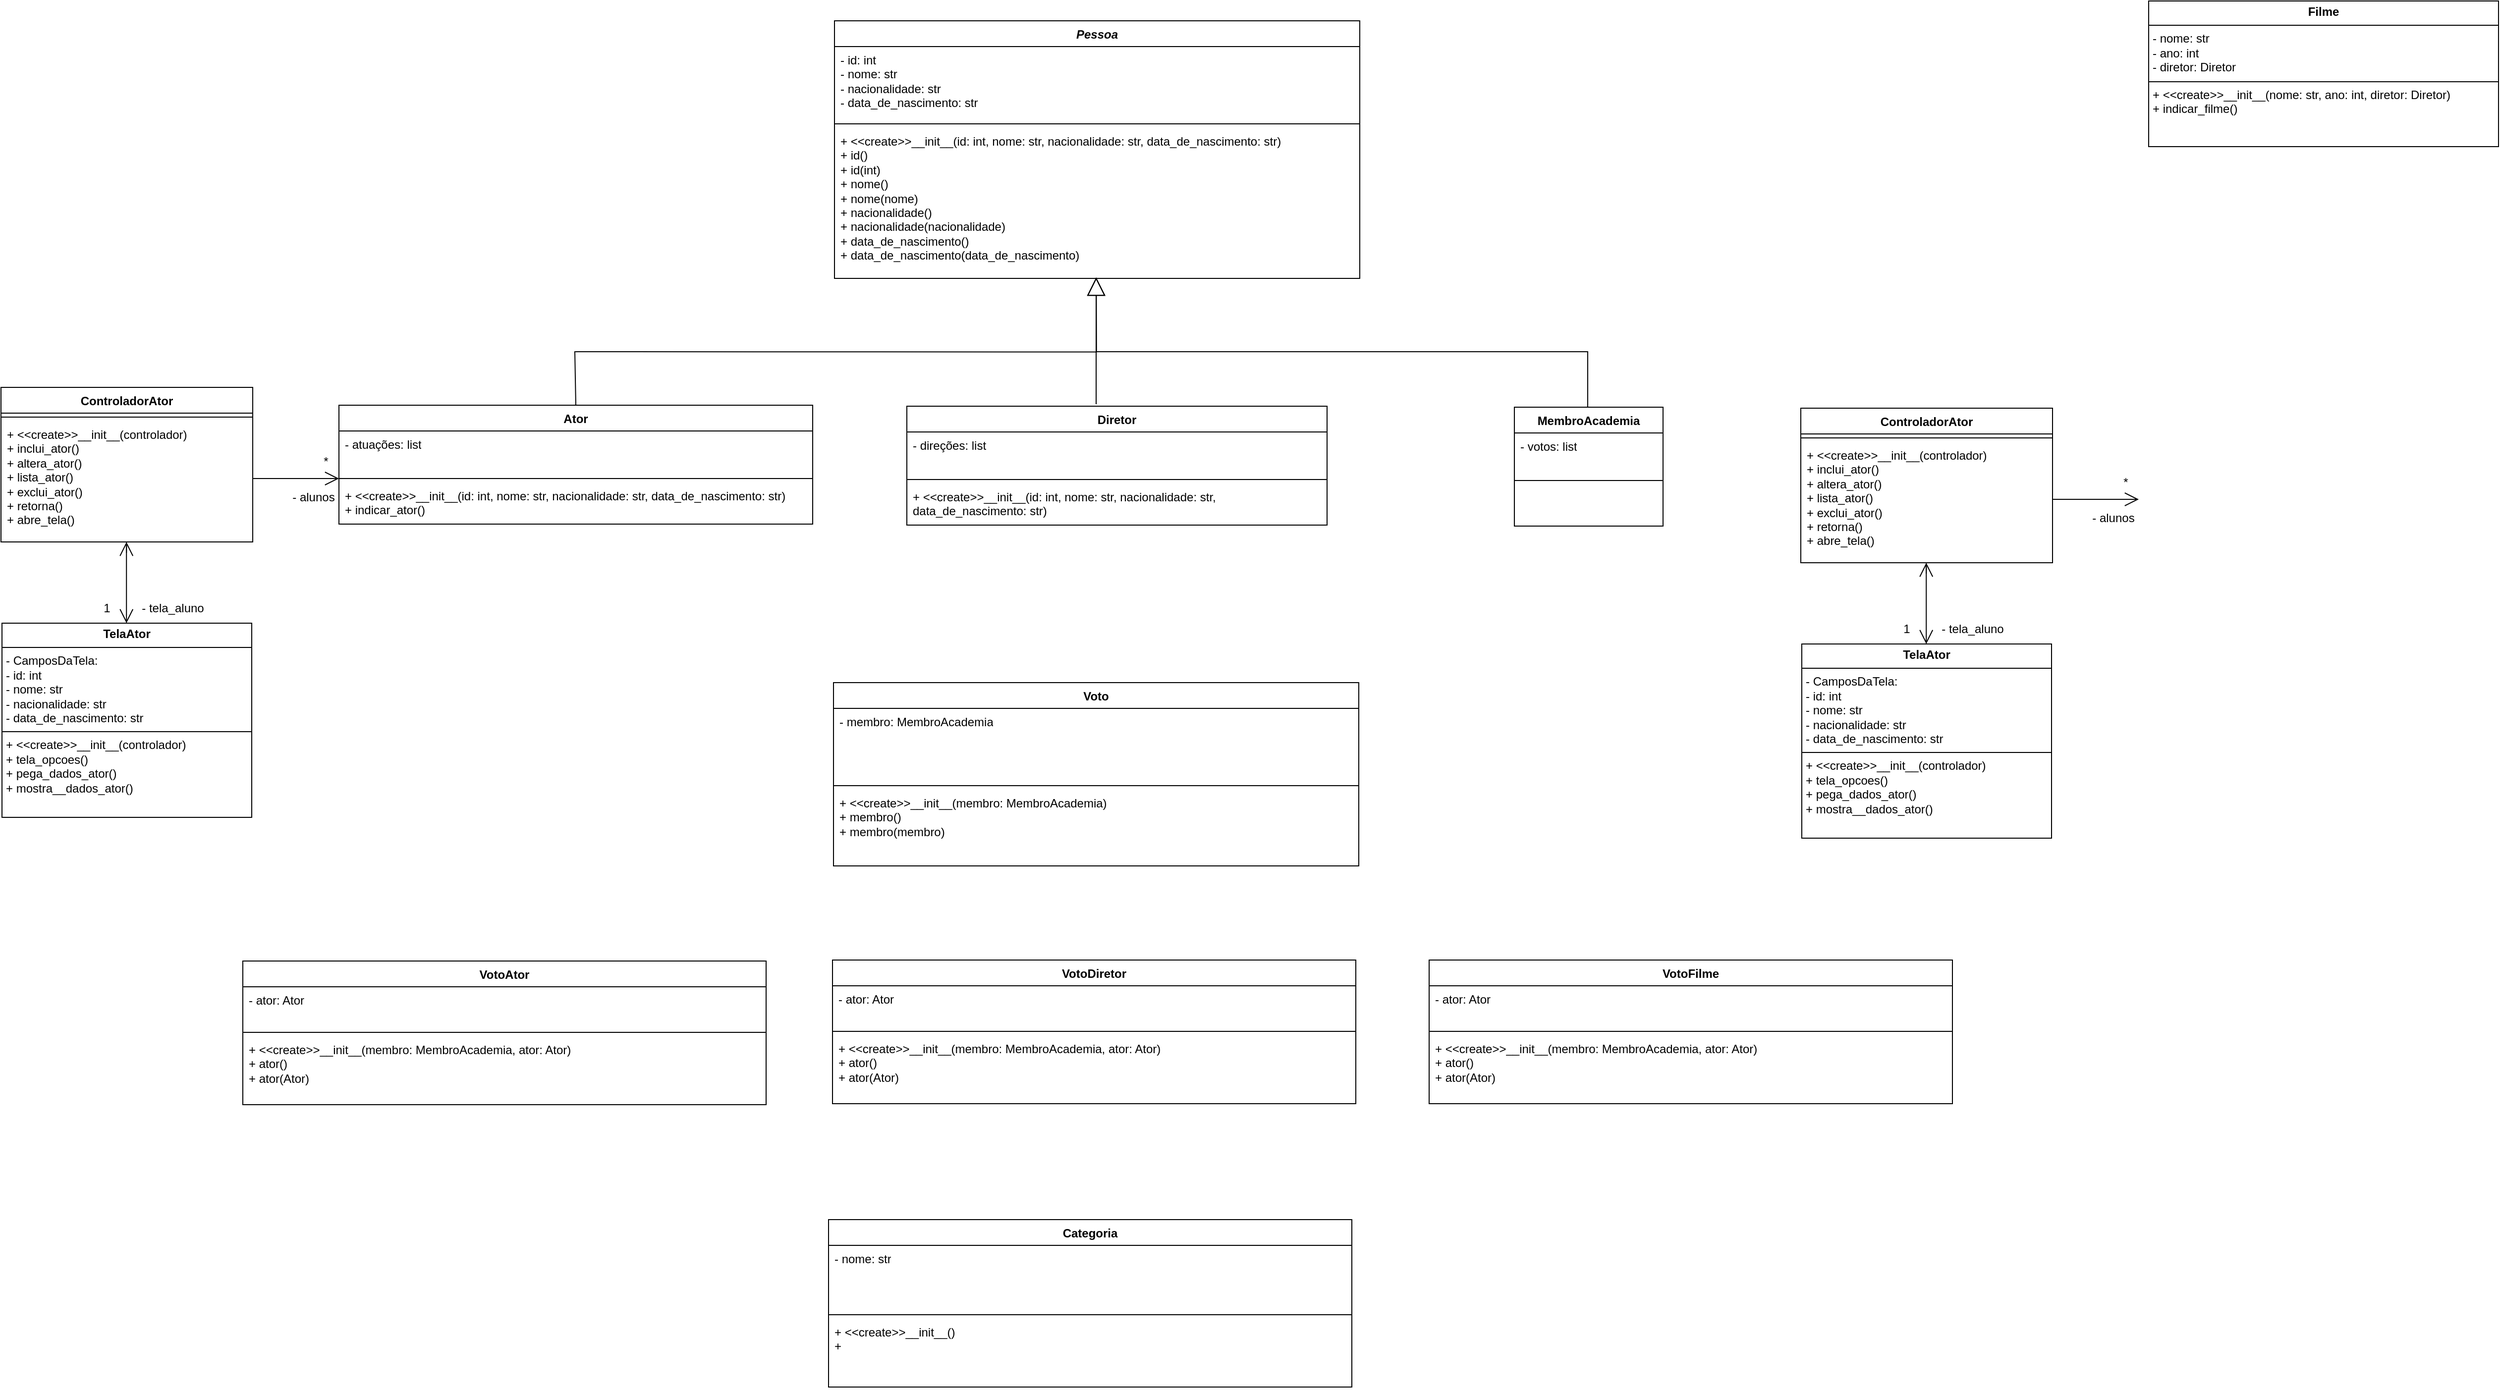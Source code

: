 <mxfile version="27.0.3">
  <diagram name="Página-1" id="hcifX4d6YBOm-S3tZG9O">
    <mxGraphModel dx="1660" dy="1240" grid="0" gridSize="10" guides="1" tooltips="1" connect="1" arrows="1" fold="1" page="0" pageScale="1" pageWidth="1169" pageHeight="827" math="0" shadow="0">
      <root>
        <mxCell id="0" />
        <mxCell id="1" parent="0" />
        <mxCell id="uXy9HWS0mB1xZzJx9qca-2" value="&lt;i&gt;Pessoa&lt;/i&gt;" style="swimlane;fontStyle=1;align=center;verticalAlign=top;childLayout=stackLayout;horizontal=1;startSize=26;horizontalStack=0;resizeParent=1;resizeParentMax=0;resizeLast=0;collapsible=1;marginBottom=0;whiteSpace=wrap;html=1;rounded=0;" vertex="1" parent="1">
          <mxGeometry x="540" y="130" width="530" height="260" as="geometry" />
        </mxCell>
        <mxCell id="uXy9HWS0mB1xZzJx9qca-3" value="- id: int&lt;br&gt;&lt;div&gt;- nome: str&lt;/div&gt;&lt;div&gt;- nacionalidade: str&lt;/div&gt;&lt;div&gt;- data_de_nascimento: str&lt;/div&gt;" style="text;strokeColor=none;fillColor=none;align=left;verticalAlign=top;spacingLeft=4;spacingRight=4;overflow=hidden;rotatable=0;points=[[0,0.5],[1,0.5]];portConstraint=eastwest;whiteSpace=wrap;html=1;rounded=0;" vertex="1" parent="uXy9HWS0mB1xZzJx9qca-2">
          <mxGeometry y="26" width="530" height="74" as="geometry" />
        </mxCell>
        <mxCell id="uXy9HWS0mB1xZzJx9qca-4" value="" style="line;strokeWidth=1;fillColor=none;align=left;verticalAlign=middle;spacingTop=-1;spacingLeft=3;spacingRight=3;rotatable=0;labelPosition=right;points=[];portConstraint=eastwest;strokeColor=inherit;rounded=0;" vertex="1" parent="uXy9HWS0mB1xZzJx9qca-2">
          <mxGeometry y="100" width="530" height="8" as="geometry" />
        </mxCell>
        <mxCell id="uXy9HWS0mB1xZzJx9qca-5" value="&lt;div&gt;+ &amp;lt;&amp;lt;create&amp;gt;&amp;gt;__init__(id: int, nome: str, nacionalidade: str, data_de_nascimento: str)&lt;/div&gt;&lt;div&gt;&lt;span style=&quot;background-color: transparent; color: light-dark(rgb(0, 0, 0), rgb(255, 255, 255));&quot;&gt;+ id()&lt;/span&gt;&lt;/div&gt;&lt;div&gt;&lt;span style=&quot;background-color: transparent; color: light-dark(rgb(0, 0, 0), rgb(255, 255, 255));&quot;&gt;+ id(int)&lt;/span&gt;&lt;/div&gt;&lt;div&gt;&lt;span style=&quot;background-color: transparent; color: light-dark(rgb(0, 0, 0), rgb(255, 255, 255));&quot;&gt;+ nome()&lt;/span&gt;&lt;/div&gt;&lt;div&gt;&lt;span style=&quot;background-color: transparent; color: light-dark(rgb(0, 0, 0), rgb(255, 255, 255));&quot;&gt;+ nome(nome)&lt;/span&gt;&lt;/div&gt;&lt;div&gt;&lt;span style=&quot;background-color: transparent; color: light-dark(rgb(0, 0, 0), rgb(255, 255, 255));&quot;&gt;+ nacionalidade()&lt;/span&gt;&lt;/div&gt;&lt;div&gt;&lt;span style=&quot;background-color: transparent; color: light-dark(rgb(0, 0, 0), rgb(255, 255, 255));&quot;&gt;+ nacionalidade(nacionalidade)&lt;/span&gt;&lt;/div&gt;&lt;div&gt;&lt;span style=&quot;background-color: transparent; color: light-dark(rgb(0, 0, 0), rgb(255, 255, 255));&quot;&gt;+ data_de_nascimento()&lt;/span&gt;&lt;/div&gt;&lt;div&gt;&lt;span style=&quot;background-color: transparent; color: light-dark(rgb(0, 0, 0), rgb(255, 255, 255));&quot;&gt;+ data_de_nascimento(data_de_nascimento)&lt;/span&gt;&lt;/div&gt;" style="text;strokeColor=none;fillColor=none;align=left;verticalAlign=top;spacingLeft=4;spacingRight=4;overflow=hidden;rotatable=0;points=[[0,0.5],[1,0.5]];portConstraint=eastwest;whiteSpace=wrap;html=1;rounded=0;" vertex="1" parent="uXy9HWS0mB1xZzJx9qca-2">
          <mxGeometry y="108" width="530" height="152" as="geometry" />
        </mxCell>
        <mxCell id="uXy9HWS0mB1xZzJx9qca-21" value="Ator" style="swimlane;fontStyle=1;align=center;verticalAlign=top;childLayout=stackLayout;horizontal=1;startSize=26;horizontalStack=0;resizeParent=1;resizeParentMax=0;resizeLast=0;collapsible=1;marginBottom=0;whiteSpace=wrap;html=1;rounded=0;" vertex="1" parent="1">
          <mxGeometry x="40" y="518" width="478" height="120" as="geometry" />
        </mxCell>
        <mxCell id="uXy9HWS0mB1xZzJx9qca-22" value="&lt;span style=&quot;background-color: transparent; color: light-dark(rgb(0, 0, 0), rgb(255, 255, 255));&quot;&gt;- atuações: list&lt;/span&gt;" style="text;strokeColor=none;fillColor=none;align=left;verticalAlign=top;spacingLeft=4;spacingRight=4;overflow=hidden;rotatable=0;points=[[0,0.5],[1,0.5]];portConstraint=eastwest;whiteSpace=wrap;html=1;rounded=0;" vertex="1" parent="uXy9HWS0mB1xZzJx9qca-21">
          <mxGeometry y="26" width="478" height="44" as="geometry" />
        </mxCell>
        <mxCell id="uXy9HWS0mB1xZzJx9qca-23" value="" style="line;strokeWidth=1;fillColor=none;align=left;verticalAlign=middle;spacingTop=-1;spacingLeft=3;spacingRight=3;rotatable=0;labelPosition=right;points=[];portConstraint=eastwest;strokeColor=inherit;rounded=0;" vertex="1" parent="uXy9HWS0mB1xZzJx9qca-21">
          <mxGeometry y="70" width="478" height="8" as="geometry" />
        </mxCell>
        <mxCell id="uXy9HWS0mB1xZzJx9qca-24" value="&lt;div&gt;+ &amp;lt;&amp;lt;create&amp;gt;&amp;gt;__init__(id: int, nome: str, nacionalidade: str, data_de_nascimento: str)&lt;/div&gt;&lt;div&gt;+ indicar_ator()&lt;/div&gt;" style="text;strokeColor=none;fillColor=none;align=left;verticalAlign=top;spacingLeft=4;spacingRight=4;overflow=hidden;rotatable=0;points=[[0,0.5],[1,0.5]];portConstraint=eastwest;whiteSpace=wrap;html=1;rounded=0;" vertex="1" parent="uXy9HWS0mB1xZzJx9qca-21">
          <mxGeometry y="78" width="478" height="42" as="geometry" />
        </mxCell>
        <mxCell id="uXy9HWS0mB1xZzJx9qca-27" value="MembroAcademia" style="swimlane;fontStyle=1;align=center;verticalAlign=top;childLayout=stackLayout;horizontal=1;startSize=26;horizontalStack=0;resizeParent=1;resizeParentMax=0;resizeLast=0;collapsible=1;marginBottom=0;whiteSpace=wrap;html=1;rounded=0;" vertex="1" parent="1">
          <mxGeometry x="1226" y="520" width="150" height="120" as="geometry" />
        </mxCell>
        <mxCell id="uXy9HWS0mB1xZzJx9qca-28" value="&lt;span style=&quot;background-color: transparent; color: light-dark(rgb(0, 0, 0), rgb(255, 255, 255));&quot;&gt;- votos: list&lt;/span&gt;" style="text;strokeColor=none;fillColor=none;align=left;verticalAlign=top;spacingLeft=4;spacingRight=4;overflow=hidden;rotatable=0;points=[[0,0.5],[1,0.5]];portConstraint=eastwest;whiteSpace=wrap;html=1;rounded=0;" vertex="1" parent="uXy9HWS0mB1xZzJx9qca-27">
          <mxGeometry y="26" width="150" height="44" as="geometry" />
        </mxCell>
        <mxCell id="uXy9HWS0mB1xZzJx9qca-29" value="" style="line;strokeWidth=1;fillColor=none;align=left;verticalAlign=middle;spacingTop=-1;spacingLeft=3;spacingRight=3;rotatable=0;labelPosition=right;points=[];portConstraint=eastwest;strokeColor=inherit;rounded=0;" vertex="1" parent="uXy9HWS0mB1xZzJx9qca-27">
          <mxGeometry y="70" width="150" height="8" as="geometry" />
        </mxCell>
        <mxCell id="uXy9HWS0mB1xZzJx9qca-30" value="&lt;div&gt;&lt;br&gt;&lt;/div&gt;" style="text;strokeColor=none;fillColor=none;align=left;verticalAlign=top;spacingLeft=4;spacingRight=4;overflow=hidden;rotatable=0;points=[[0,0.5],[1,0.5]];portConstraint=eastwest;whiteSpace=wrap;html=1;rounded=0;" vertex="1" parent="uXy9HWS0mB1xZzJx9qca-27">
          <mxGeometry y="78" width="150" height="42" as="geometry" />
        </mxCell>
        <mxCell id="uXy9HWS0mB1xZzJx9qca-31" value="Diretor" style="swimlane;fontStyle=1;align=center;verticalAlign=top;childLayout=stackLayout;horizontal=1;startSize=26;horizontalStack=0;resizeParent=1;resizeParentMax=0;resizeLast=0;collapsible=1;marginBottom=0;whiteSpace=wrap;html=1;rounded=0;" vertex="1" parent="1">
          <mxGeometry x="613" y="519" width="424" height="120" as="geometry" />
        </mxCell>
        <mxCell id="uXy9HWS0mB1xZzJx9qca-32" value="&lt;span style=&quot;background-color: transparent; color: light-dark(rgb(0, 0, 0), rgb(255, 255, 255));&quot;&gt;- direções: list&lt;/span&gt;" style="text;strokeColor=none;fillColor=none;align=left;verticalAlign=top;spacingLeft=4;spacingRight=4;overflow=hidden;rotatable=0;points=[[0,0.5],[1,0.5]];portConstraint=eastwest;whiteSpace=wrap;html=1;rounded=0;" vertex="1" parent="uXy9HWS0mB1xZzJx9qca-31">
          <mxGeometry y="26" width="424" height="44" as="geometry" />
        </mxCell>
        <mxCell id="uXy9HWS0mB1xZzJx9qca-33" value="" style="line;strokeWidth=1;fillColor=none;align=left;verticalAlign=middle;spacingTop=-1;spacingLeft=3;spacingRight=3;rotatable=0;labelPosition=right;points=[];portConstraint=eastwest;strokeColor=inherit;rounded=0;" vertex="1" parent="uXy9HWS0mB1xZzJx9qca-31">
          <mxGeometry y="70" width="424" height="8" as="geometry" />
        </mxCell>
        <mxCell id="uXy9HWS0mB1xZzJx9qca-34" value="&lt;div&gt;&lt;div&gt;+ &amp;lt;&amp;lt;create&amp;gt;&amp;gt;__init__(id: int, nome: str, nacionalidade: str, data_de_nascimento: str)&lt;/div&gt;&lt;/div&gt;&lt;div&gt;&lt;br&gt;&lt;/div&gt;" style="text;strokeColor=none;fillColor=none;align=left;verticalAlign=top;spacingLeft=4;spacingRight=4;overflow=hidden;rotatable=0;points=[[0,0.5],[1,0.5]];portConstraint=eastwest;whiteSpace=wrap;html=1;rounded=0;" vertex="1" parent="uXy9HWS0mB1xZzJx9qca-31">
          <mxGeometry y="78" width="424" height="42" as="geometry" />
        </mxCell>
        <mxCell id="uXy9HWS0mB1xZzJx9qca-50" value="" style="endArrow=block;endSize=16;endFill=0;html=1;rounded=0;fontSize=12;curved=0;entryX=0.526;entryY=1.031;entryDx=0;entryDy=0;entryPerimeter=0;strokeWidth=1;exitX=0.5;exitY=0;exitDx=0;exitDy=0;" edge="1" parent="1" source="uXy9HWS0mB1xZzJx9qca-21">
          <mxGeometry x="1" y="-140" width="160" relative="1" as="geometry">
            <mxPoint x="539.997" y="464.29" as="sourcePoint" />
            <mxPoint x="804.11" y="389.002" as="targetPoint" />
            <Array as="points">
              <mxPoint x="278" y="464" />
              <mxPoint x="804.33" y="464.29" />
            </Array>
            <mxPoint as="offset" />
          </mxGeometry>
        </mxCell>
        <mxCell id="uXy9HWS0mB1xZzJx9qca-53" value="" style="endArrow=block;endSize=16;endFill=0;html=1;rounded=0;fontSize=12;curved=0;entryX=0.526;entryY=1.031;entryDx=0;entryDy=0;entryPerimeter=0;exitX=0.5;exitY=0;exitDx=0;exitDy=0;" edge="1" parent="1">
          <mxGeometry x="1" y="-140" width="160" relative="1" as="geometry">
            <mxPoint x="1300" y="520" as="sourcePoint" />
            <mxPoint x="804" y="389" as="targetPoint" />
            <Array as="points">
              <mxPoint x="1300" y="464" />
              <mxPoint x="1051" y="464" />
              <mxPoint x="804" y="464" />
              <mxPoint x="804" y="517" />
            </Array>
            <mxPoint as="offset" />
          </mxGeometry>
        </mxCell>
        <mxCell id="uXy9HWS0mB1xZzJx9qca-54" value="ControladorAtor" style="swimlane;fontStyle=1;align=center;verticalAlign=top;childLayout=stackLayout;horizontal=1;startSize=26;horizontalStack=0;resizeParent=1;resizeParentMax=0;resizeLast=0;collapsible=1;marginBottom=0;whiteSpace=wrap;html=1;rounded=0;" vertex="1" parent="1">
          <mxGeometry x="-301" y="500" width="254" height="156" as="geometry" />
        </mxCell>
        <mxCell id="uXy9HWS0mB1xZzJx9qca-56" value="" style="line;strokeWidth=1;fillColor=none;align=left;verticalAlign=middle;spacingTop=-1;spacingLeft=3;spacingRight=3;rotatable=0;labelPosition=right;points=[];portConstraint=eastwest;strokeColor=inherit;rounded=0;" vertex="1" parent="uXy9HWS0mB1xZzJx9qca-54">
          <mxGeometry y="26" width="254" height="8" as="geometry" />
        </mxCell>
        <mxCell id="uXy9HWS0mB1xZzJx9qca-57" value="&lt;div&gt;+ &amp;lt;&amp;lt;create&amp;gt;&amp;gt;__init__(controlador)&lt;/div&gt;&lt;div&gt;+ inclui_ator()&lt;/div&gt;&lt;div&gt;+ altera_ator()&lt;/div&gt;&lt;div&gt;+ lista_ator()&lt;/div&gt;&lt;div&gt;+ exclui_ator()&lt;/div&gt;&lt;div&gt;+ retorna()&lt;/div&gt;&lt;div&gt;+ abre_tela()&lt;/div&gt;&lt;div&gt;&lt;br&gt;&lt;/div&gt;" style="text;strokeColor=none;fillColor=none;align=left;verticalAlign=top;spacingLeft=4;spacingRight=4;overflow=hidden;rotatable=0;points=[[0,0.5],[1,0.5]];portConstraint=eastwest;whiteSpace=wrap;html=1;rounded=0;" vertex="1" parent="uXy9HWS0mB1xZzJx9qca-54">
          <mxGeometry y="34" width="254" height="122" as="geometry" />
        </mxCell>
        <mxCell id="uXy9HWS0mB1xZzJx9qca-64" value="" style="endArrow=open;endFill=1;endSize=12;html=1;fontSize=12;curved=1;" edge="1" parent="1">
          <mxGeometry width="160" relative="1" as="geometry">
            <mxPoint x="-47" y="592" as="sourcePoint" />
            <mxPoint x="40" y="592" as="targetPoint" />
          </mxGeometry>
        </mxCell>
        <mxCell id="uXy9HWS0mB1xZzJx9qca-65" value="" style="endArrow=open;endFill=1;endSize=12;html=1;fontSize=12;curved=1;" edge="1" parent="1">
          <mxGeometry width="160" relative="1" as="geometry">
            <mxPoint x="-174.4" y="659" as="sourcePoint" />
            <mxPoint x="-174.4" y="738" as="targetPoint" />
          </mxGeometry>
        </mxCell>
        <mxCell id="uXy9HWS0mB1xZzJx9qca-66" value="" style="endArrow=open;endFill=1;endSize=12;html=1;fontSize=12;curved=1;entryX=0.492;entryY=1.008;entryDx=0;entryDy=0;entryPerimeter=0;" edge="1" parent="1">
          <mxGeometry width="160" relative="1" as="geometry">
            <mxPoint x="-174.4" y="667" as="sourcePoint" />
            <mxPoint x="-174.402" y="655.996" as="targetPoint" />
          </mxGeometry>
        </mxCell>
        <mxCell id="uXy9HWS0mB1xZzJx9qca-73" value="&lt;p style=&quot;margin:0px;margin-top:4px;text-align:center;&quot;&gt;&lt;b&gt;TelaAtor&lt;/b&gt;&lt;/p&gt;&lt;hr size=&quot;1&quot; style=&quot;border-style:solid;&quot;&gt;&lt;p style=&quot;margin:0px;margin-left:4px;&quot;&gt;- CamposDaTela:&amp;nbsp;&lt;/p&gt;&lt;p style=&quot;margin:0px;margin-left:4px;&quot;&gt;- id: int&lt;/p&gt;&lt;p style=&quot;margin:0px;margin-left:4px;&quot;&gt;- nome: str&lt;/p&gt;&lt;p style=&quot;margin:0px;margin-left:4px;&quot;&gt;- nacionalidade: str&lt;/p&gt;&lt;p style=&quot;margin:0px;margin-left:4px;&quot;&gt;- data_de_nascimento: str&lt;/p&gt;&lt;hr size=&quot;1&quot; style=&quot;border-style:solid;&quot;&gt;&lt;p style=&quot;margin:0px;margin-left:4px;&quot;&gt;+ &amp;lt;&amp;lt;create&amp;gt;&amp;gt;__init__(controlador)&lt;/p&gt;&lt;p style=&quot;margin:0px;margin-left:4px;&quot;&gt;+ tela_opcoes()&lt;/p&gt;&lt;p style=&quot;margin:0px;margin-left:4px;&quot;&gt;+ pega_dados_ator()&lt;/p&gt;&lt;p style=&quot;margin:0px;margin-left:4px;&quot;&gt;+ mostra__dados_ator()&lt;/p&gt;" style="verticalAlign=top;align=left;overflow=fill;html=1;whiteSpace=wrap;" vertex="1" parent="1">
          <mxGeometry x="-300" y="738" width="252" height="196" as="geometry" />
        </mxCell>
        <mxCell id="uXy9HWS0mB1xZzJx9qca-74" value="1" style="text;html=1;align=center;verticalAlign=middle;whiteSpace=wrap;rounded=0;" vertex="1" parent="1">
          <mxGeometry x="-224" y="708" width="60" height="30" as="geometry" />
        </mxCell>
        <mxCell id="uXy9HWS0mB1xZzJx9qca-76" value="- tela_aluno" style="text;html=1;align=center;verticalAlign=middle;whiteSpace=wrap;rounded=0;" vertex="1" parent="1">
          <mxGeometry x="-170" y="708" width="85" height="30" as="geometry" />
        </mxCell>
        <mxCell id="uXy9HWS0mB1xZzJx9qca-77" value="- alunos" style="text;html=1;align=center;verticalAlign=middle;whiteSpace=wrap;rounded=0;" vertex="1" parent="1">
          <mxGeometry x="-28" y="596" width="85" height="30" as="geometry" />
        </mxCell>
        <mxCell id="uXy9HWS0mB1xZzJx9qca-79" value="*" style="text;html=1;align=center;verticalAlign=middle;whiteSpace=wrap;rounded=0;" vertex="1" parent="1">
          <mxGeometry x="-3" y="560" width="60" height="30" as="geometry" />
        </mxCell>
        <mxCell id="uXy9HWS0mB1xZzJx9qca-80" value="ControladorAtor" style="swimlane;fontStyle=1;align=center;verticalAlign=top;childLayout=stackLayout;horizontal=1;startSize=26;horizontalStack=0;resizeParent=1;resizeParentMax=0;resizeLast=0;collapsible=1;marginBottom=0;whiteSpace=wrap;html=1;rounded=0;" vertex="1" parent="1">
          <mxGeometry x="1515" y="521" width="254" height="156" as="geometry" />
        </mxCell>
        <mxCell id="uXy9HWS0mB1xZzJx9qca-81" value="" style="line;strokeWidth=1;fillColor=none;align=left;verticalAlign=middle;spacingTop=-1;spacingLeft=3;spacingRight=3;rotatable=0;labelPosition=right;points=[];portConstraint=eastwest;strokeColor=inherit;rounded=0;" vertex="1" parent="uXy9HWS0mB1xZzJx9qca-80">
          <mxGeometry y="26" width="254" height="8" as="geometry" />
        </mxCell>
        <mxCell id="uXy9HWS0mB1xZzJx9qca-82" value="&lt;div&gt;+ &amp;lt;&amp;lt;create&amp;gt;&amp;gt;__init__(controlador)&lt;/div&gt;&lt;div&gt;+ inclui_ator()&lt;/div&gt;&lt;div&gt;+ altera_ator()&lt;/div&gt;&lt;div&gt;+ lista_ator()&lt;/div&gt;&lt;div&gt;+ exclui_ator()&lt;/div&gt;&lt;div&gt;+ retorna()&lt;/div&gt;&lt;div&gt;+ abre_tela()&lt;/div&gt;&lt;div&gt;&lt;br&gt;&lt;/div&gt;" style="text;strokeColor=none;fillColor=none;align=left;verticalAlign=top;spacingLeft=4;spacingRight=4;overflow=hidden;rotatable=0;points=[[0,0.5],[1,0.5]];portConstraint=eastwest;whiteSpace=wrap;html=1;rounded=0;" vertex="1" parent="uXy9HWS0mB1xZzJx9qca-80">
          <mxGeometry y="34" width="254" height="122" as="geometry" />
        </mxCell>
        <mxCell id="uXy9HWS0mB1xZzJx9qca-83" value="" style="endArrow=open;endFill=1;endSize=12;html=1;fontSize=12;curved=1;" edge="1" parent="1">
          <mxGeometry width="160" relative="1" as="geometry">
            <mxPoint x="1769" y="613" as="sourcePoint" />
            <mxPoint x="1856" y="613" as="targetPoint" />
          </mxGeometry>
        </mxCell>
        <mxCell id="uXy9HWS0mB1xZzJx9qca-84" value="" style="endArrow=open;endFill=1;endSize=12;html=1;fontSize=12;curved=1;" edge="1" parent="1">
          <mxGeometry width="160" relative="1" as="geometry">
            <mxPoint x="1641.6" y="680" as="sourcePoint" />
            <mxPoint x="1641.6" y="759" as="targetPoint" />
          </mxGeometry>
        </mxCell>
        <mxCell id="uXy9HWS0mB1xZzJx9qca-85" value="" style="endArrow=open;endFill=1;endSize=12;html=1;fontSize=12;curved=1;entryX=0.492;entryY=1.008;entryDx=0;entryDy=0;entryPerimeter=0;" edge="1" parent="1">
          <mxGeometry width="160" relative="1" as="geometry">
            <mxPoint x="1641.6" y="688" as="sourcePoint" />
            <mxPoint x="1641.598" y="676.996" as="targetPoint" />
          </mxGeometry>
        </mxCell>
        <mxCell id="uXy9HWS0mB1xZzJx9qca-86" value="&lt;p style=&quot;margin:0px;margin-top:4px;text-align:center;&quot;&gt;&lt;b&gt;TelaAtor&lt;/b&gt;&lt;/p&gt;&lt;hr size=&quot;1&quot; style=&quot;border-style:solid;&quot;&gt;&lt;p style=&quot;margin:0px;margin-left:4px;&quot;&gt;- CamposDaTela:&amp;nbsp;&lt;/p&gt;&lt;p style=&quot;margin:0px;margin-left:4px;&quot;&gt;- id: int&lt;/p&gt;&lt;p style=&quot;margin:0px;margin-left:4px;&quot;&gt;- nome: str&lt;/p&gt;&lt;p style=&quot;margin:0px;margin-left:4px;&quot;&gt;- nacionalidade: str&lt;/p&gt;&lt;p style=&quot;margin:0px;margin-left:4px;&quot;&gt;- data_de_nascimento: str&lt;/p&gt;&lt;hr size=&quot;1&quot; style=&quot;border-style:solid;&quot;&gt;&lt;p style=&quot;margin:0px;margin-left:4px;&quot;&gt;+ &amp;lt;&amp;lt;create&amp;gt;&amp;gt;__init__(controlador)&lt;/p&gt;&lt;p style=&quot;margin:0px;margin-left:4px;&quot;&gt;+ tela_opcoes()&lt;/p&gt;&lt;p style=&quot;margin:0px;margin-left:4px;&quot;&gt;+ pega_dados_ator()&lt;/p&gt;&lt;p style=&quot;margin:0px;margin-left:4px;&quot;&gt;+ mostra__dados_ator()&lt;/p&gt;" style="verticalAlign=top;align=left;overflow=fill;html=1;whiteSpace=wrap;" vertex="1" parent="1">
          <mxGeometry x="1516" y="759" width="252" height="196" as="geometry" />
        </mxCell>
        <mxCell id="uXy9HWS0mB1xZzJx9qca-87" value="1" style="text;html=1;align=center;verticalAlign=middle;whiteSpace=wrap;rounded=0;" vertex="1" parent="1">
          <mxGeometry x="1592" y="729" width="60" height="30" as="geometry" />
        </mxCell>
        <mxCell id="uXy9HWS0mB1xZzJx9qca-88" value="- tela_aluno" style="text;html=1;align=center;verticalAlign=middle;whiteSpace=wrap;rounded=0;" vertex="1" parent="1">
          <mxGeometry x="1646" y="729" width="85" height="30" as="geometry" />
        </mxCell>
        <mxCell id="uXy9HWS0mB1xZzJx9qca-89" value="- alunos" style="text;html=1;align=center;verticalAlign=middle;whiteSpace=wrap;rounded=0;" vertex="1" parent="1">
          <mxGeometry x="1788" y="617" width="85" height="30" as="geometry" />
        </mxCell>
        <mxCell id="uXy9HWS0mB1xZzJx9qca-90" value="*" style="text;html=1;align=center;verticalAlign=middle;whiteSpace=wrap;rounded=0;" vertex="1" parent="1">
          <mxGeometry x="1813" y="581" width="60" height="30" as="geometry" />
        </mxCell>
        <mxCell id="uXy9HWS0mB1xZzJx9qca-102" value="Voto" style="swimlane;fontStyle=1;align=center;verticalAlign=top;childLayout=stackLayout;horizontal=1;startSize=26;horizontalStack=0;resizeParent=1;resizeParentMax=0;resizeLast=0;collapsible=1;marginBottom=0;whiteSpace=wrap;html=1;rounded=0;" vertex="1" parent="1">
          <mxGeometry x="539" y="798" width="530" height="185" as="geometry" />
        </mxCell>
        <mxCell id="uXy9HWS0mB1xZzJx9qca-103" value="- membro: MembroAcademia" style="text;strokeColor=none;fillColor=none;align=left;verticalAlign=top;spacingLeft=4;spacingRight=4;overflow=hidden;rotatable=0;points=[[0,0.5],[1,0.5]];portConstraint=eastwest;whiteSpace=wrap;html=1;rounded=0;" vertex="1" parent="uXy9HWS0mB1xZzJx9qca-102">
          <mxGeometry y="26" width="530" height="74" as="geometry" />
        </mxCell>
        <mxCell id="uXy9HWS0mB1xZzJx9qca-104" value="" style="line;strokeWidth=1;fillColor=none;align=left;verticalAlign=middle;spacingTop=-1;spacingLeft=3;spacingRight=3;rotatable=0;labelPosition=right;points=[];portConstraint=eastwest;strokeColor=inherit;rounded=0;" vertex="1" parent="uXy9HWS0mB1xZzJx9qca-102">
          <mxGeometry y="100" width="530" height="8" as="geometry" />
        </mxCell>
        <mxCell id="uXy9HWS0mB1xZzJx9qca-105" value="&lt;div&gt;+ &amp;lt;&amp;lt;create&amp;gt;&amp;gt;__init__(membro: MembroAcademia)&lt;/div&gt;&lt;div&gt;+ membro()&lt;/div&gt;&lt;div&gt;+ membro(membro)&lt;/div&gt;" style="text;strokeColor=none;fillColor=none;align=left;verticalAlign=top;spacingLeft=4;spacingRight=4;overflow=hidden;rotatable=0;points=[[0,0.5],[1,0.5]];portConstraint=eastwest;whiteSpace=wrap;html=1;rounded=0;" vertex="1" parent="uXy9HWS0mB1xZzJx9qca-102">
          <mxGeometry y="108" width="530" height="77" as="geometry" />
        </mxCell>
        <mxCell id="uXy9HWS0mB1xZzJx9qca-118" value="VotoAtor" style="swimlane;fontStyle=1;align=center;verticalAlign=top;childLayout=stackLayout;horizontal=1;startSize=26;horizontalStack=0;resizeParent=1;resizeParentMax=0;resizeLast=0;collapsible=1;marginBottom=0;whiteSpace=wrap;html=1;rounded=0;" vertex="1" parent="1">
          <mxGeometry x="-57" y="1079" width="528" height="145" as="geometry" />
        </mxCell>
        <mxCell id="uXy9HWS0mB1xZzJx9qca-119" value="- ator: Ator" style="text;strokeColor=none;fillColor=none;align=left;verticalAlign=top;spacingLeft=4;spacingRight=4;overflow=hidden;rotatable=0;points=[[0,0.5],[1,0.5]];portConstraint=eastwest;whiteSpace=wrap;html=1;rounded=0;" vertex="1" parent="uXy9HWS0mB1xZzJx9qca-118">
          <mxGeometry y="26" width="528" height="42" as="geometry" />
        </mxCell>
        <mxCell id="uXy9HWS0mB1xZzJx9qca-120" value="" style="line;strokeWidth=1;fillColor=none;align=left;verticalAlign=middle;spacingTop=-1;spacingLeft=3;spacingRight=3;rotatable=0;labelPosition=right;points=[];portConstraint=eastwest;strokeColor=inherit;rounded=0;" vertex="1" parent="uXy9HWS0mB1xZzJx9qca-118">
          <mxGeometry y="68" width="528" height="8" as="geometry" />
        </mxCell>
        <mxCell id="uXy9HWS0mB1xZzJx9qca-121" value="&lt;div&gt;+ &amp;lt;&amp;lt;create&amp;gt;&amp;gt;__init__(membro: MembroAcademia, ator: Ator)&lt;/div&gt;&lt;div&gt;+ ator()&lt;/div&gt;&lt;div&gt;+ ator(Ator)&lt;/div&gt;" style="text;strokeColor=none;fillColor=none;align=left;verticalAlign=top;spacingLeft=4;spacingRight=4;overflow=hidden;rotatable=0;points=[[0,0.5],[1,0.5]];portConstraint=eastwest;whiteSpace=wrap;html=1;rounded=0;" vertex="1" parent="uXy9HWS0mB1xZzJx9qca-118">
          <mxGeometry y="76" width="528" height="69" as="geometry" />
        </mxCell>
        <mxCell id="uXy9HWS0mB1xZzJx9qca-122" value="VotoDiretor" style="swimlane;fontStyle=1;align=center;verticalAlign=top;childLayout=stackLayout;horizontal=1;startSize=26;horizontalStack=0;resizeParent=1;resizeParentMax=0;resizeLast=0;collapsible=1;marginBottom=0;whiteSpace=wrap;html=1;rounded=0;" vertex="1" parent="1">
          <mxGeometry x="538" y="1078" width="528" height="145" as="geometry" />
        </mxCell>
        <mxCell id="uXy9HWS0mB1xZzJx9qca-123" value="- ator: Ator" style="text;strokeColor=none;fillColor=none;align=left;verticalAlign=top;spacingLeft=4;spacingRight=4;overflow=hidden;rotatable=0;points=[[0,0.5],[1,0.5]];portConstraint=eastwest;whiteSpace=wrap;html=1;rounded=0;" vertex="1" parent="uXy9HWS0mB1xZzJx9qca-122">
          <mxGeometry y="26" width="528" height="42" as="geometry" />
        </mxCell>
        <mxCell id="uXy9HWS0mB1xZzJx9qca-124" value="" style="line;strokeWidth=1;fillColor=none;align=left;verticalAlign=middle;spacingTop=-1;spacingLeft=3;spacingRight=3;rotatable=0;labelPosition=right;points=[];portConstraint=eastwest;strokeColor=inherit;rounded=0;" vertex="1" parent="uXy9HWS0mB1xZzJx9qca-122">
          <mxGeometry y="68" width="528" height="8" as="geometry" />
        </mxCell>
        <mxCell id="uXy9HWS0mB1xZzJx9qca-125" value="&lt;div&gt;+ &amp;lt;&amp;lt;create&amp;gt;&amp;gt;__init__(membro: MembroAcademia, ator: Ator)&lt;/div&gt;&lt;div&gt;+ ator()&lt;/div&gt;&lt;div&gt;+ ator(Ator)&lt;/div&gt;" style="text;strokeColor=none;fillColor=none;align=left;verticalAlign=top;spacingLeft=4;spacingRight=4;overflow=hidden;rotatable=0;points=[[0,0.5],[1,0.5]];portConstraint=eastwest;whiteSpace=wrap;html=1;rounded=0;" vertex="1" parent="uXy9HWS0mB1xZzJx9qca-122">
          <mxGeometry y="76" width="528" height="69" as="geometry" />
        </mxCell>
        <mxCell id="uXy9HWS0mB1xZzJx9qca-126" value="VotoFilme" style="swimlane;fontStyle=1;align=center;verticalAlign=top;childLayout=stackLayout;horizontal=1;startSize=26;horizontalStack=0;resizeParent=1;resizeParentMax=0;resizeLast=0;collapsible=1;marginBottom=0;whiteSpace=wrap;html=1;rounded=0;" vertex="1" parent="1">
          <mxGeometry x="1140" y="1078" width="528" height="145" as="geometry" />
        </mxCell>
        <mxCell id="uXy9HWS0mB1xZzJx9qca-127" value="- ator: Ator" style="text;strokeColor=none;fillColor=none;align=left;verticalAlign=top;spacingLeft=4;spacingRight=4;overflow=hidden;rotatable=0;points=[[0,0.5],[1,0.5]];portConstraint=eastwest;whiteSpace=wrap;html=1;rounded=0;" vertex="1" parent="uXy9HWS0mB1xZzJx9qca-126">
          <mxGeometry y="26" width="528" height="42" as="geometry" />
        </mxCell>
        <mxCell id="uXy9HWS0mB1xZzJx9qca-128" value="" style="line;strokeWidth=1;fillColor=none;align=left;verticalAlign=middle;spacingTop=-1;spacingLeft=3;spacingRight=3;rotatable=0;labelPosition=right;points=[];portConstraint=eastwest;strokeColor=inherit;rounded=0;" vertex="1" parent="uXy9HWS0mB1xZzJx9qca-126">
          <mxGeometry y="68" width="528" height="8" as="geometry" />
        </mxCell>
        <mxCell id="uXy9HWS0mB1xZzJx9qca-129" value="&lt;div&gt;+ &amp;lt;&amp;lt;create&amp;gt;&amp;gt;__init__(membro: MembroAcademia, ator: Ator)&lt;/div&gt;&lt;div&gt;+ ator()&lt;/div&gt;&lt;div&gt;+ ator(Ator)&lt;/div&gt;" style="text;strokeColor=none;fillColor=none;align=left;verticalAlign=top;spacingLeft=4;spacingRight=4;overflow=hidden;rotatable=0;points=[[0,0.5],[1,0.5]];portConstraint=eastwest;whiteSpace=wrap;html=1;rounded=0;" vertex="1" parent="uXy9HWS0mB1xZzJx9qca-126">
          <mxGeometry y="76" width="528" height="69" as="geometry" />
        </mxCell>
        <mxCell id="uXy9HWS0mB1xZzJx9qca-130" value="&lt;p style=&quot;margin:0px;margin-top:4px;text-align:center;&quot;&gt;&lt;b&gt;Filme&lt;/b&gt;&lt;/p&gt;&lt;hr size=&quot;1&quot; style=&quot;border-style:solid;&quot;&gt;&lt;p style=&quot;margin:0px;margin-left:4px;&quot;&gt;&lt;span style=&quot;background-color: transparent; color: light-dark(rgb(0, 0, 0), rgb(255, 255, 255));&quot;&gt;- nome: str&lt;/span&gt;&lt;/p&gt;&lt;p style=&quot;margin:0px;margin-left:4px;&quot;&gt;&lt;span style=&quot;background-color: transparent; color: light-dark(rgb(0, 0, 0), rgb(255, 255, 255));&quot;&gt;- ano: int&lt;/span&gt;&lt;/p&gt;&lt;p style=&quot;margin:0px;margin-left:4px;&quot;&gt;&lt;span style=&quot;background-color: transparent; color: light-dark(rgb(0, 0, 0), rgb(255, 255, 255));&quot;&gt;- diretor: Diretor&lt;/span&gt;&lt;/p&gt;&lt;hr size=&quot;1&quot; style=&quot;border-style:solid;&quot;&gt;&lt;p style=&quot;margin:0px;margin-left:4px;&quot;&gt;+ &amp;lt;&amp;lt;create&amp;gt;&amp;gt;__init__(nome: str, ano: int, diretor: Diretor)&lt;/p&gt;&lt;p style=&quot;margin:0px;margin-left:4px;&quot;&gt;+ indicar_filme()&lt;/p&gt;" style="verticalAlign=top;align=left;overflow=fill;html=1;whiteSpace=wrap;" vertex="1" parent="1">
          <mxGeometry x="1866" y="110" width="353" height="147" as="geometry" />
        </mxCell>
        <mxCell id="uXy9HWS0mB1xZzJx9qca-131" value="Categoria" style="swimlane;fontStyle=1;align=center;verticalAlign=top;childLayout=stackLayout;horizontal=1;startSize=26;horizontalStack=0;resizeParent=1;resizeParentMax=0;resizeLast=0;collapsible=1;marginBottom=0;whiteSpace=wrap;html=1;rounded=0;" vertex="1" parent="1">
          <mxGeometry x="534" y="1340" width="528" height="169" as="geometry" />
        </mxCell>
        <mxCell id="uXy9HWS0mB1xZzJx9qca-132" value="- nome: str" style="text;strokeColor=none;fillColor=none;align=left;verticalAlign=top;spacingLeft=4;spacingRight=4;overflow=hidden;rotatable=0;points=[[0,0.5],[1,0.5]];portConstraint=eastwest;whiteSpace=wrap;html=1;rounded=0;" vertex="1" parent="uXy9HWS0mB1xZzJx9qca-131">
          <mxGeometry y="26" width="528" height="66" as="geometry" />
        </mxCell>
        <mxCell id="uXy9HWS0mB1xZzJx9qca-133" value="" style="line;strokeWidth=1;fillColor=none;align=left;verticalAlign=middle;spacingTop=-1;spacingLeft=3;spacingRight=3;rotatable=0;labelPosition=right;points=[];portConstraint=eastwest;strokeColor=inherit;rounded=0;" vertex="1" parent="uXy9HWS0mB1xZzJx9qca-131">
          <mxGeometry y="92" width="528" height="8" as="geometry" />
        </mxCell>
        <mxCell id="uXy9HWS0mB1xZzJx9qca-134" value="&lt;div&gt;+ &amp;lt;&amp;lt;create&amp;gt;&amp;gt;__init__()&lt;/div&gt;&lt;div&gt;+&amp;nbsp;&lt;br&gt;&lt;/div&gt;" style="text;strokeColor=none;fillColor=none;align=left;verticalAlign=top;spacingLeft=4;spacingRight=4;overflow=hidden;rotatable=0;points=[[0,0.5],[1,0.5]];portConstraint=eastwest;whiteSpace=wrap;html=1;rounded=0;" vertex="1" parent="uXy9HWS0mB1xZzJx9qca-131">
          <mxGeometry y="100" width="528" height="69" as="geometry" />
        </mxCell>
      </root>
    </mxGraphModel>
  </diagram>
</mxfile>
